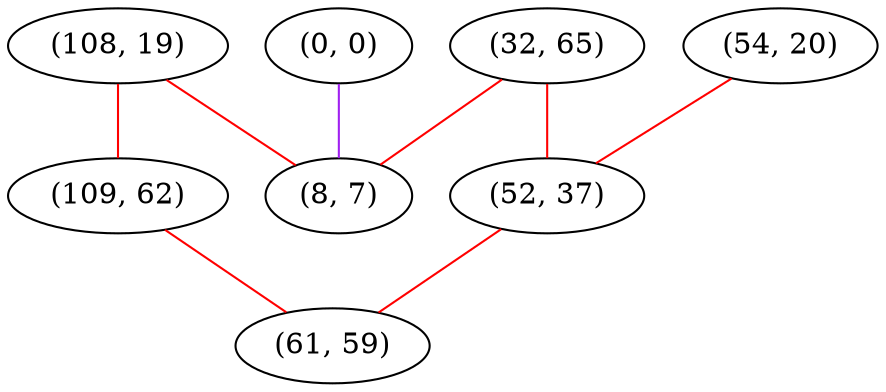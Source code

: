 graph "" {
"(32, 65)";
"(54, 20)";
"(0, 0)";
"(108, 19)";
"(109, 62)";
"(8, 7)";
"(52, 37)";
"(61, 59)";
"(32, 65)" -- "(52, 37)"  [color=red, key=0, weight=1];
"(32, 65)" -- "(8, 7)"  [color=red, key=0, weight=1];
"(54, 20)" -- "(52, 37)"  [color=red, key=0, weight=1];
"(0, 0)" -- "(8, 7)"  [color=purple, key=0, weight=4];
"(108, 19)" -- "(109, 62)"  [color=red, key=0, weight=1];
"(108, 19)" -- "(8, 7)"  [color=red, key=0, weight=1];
"(109, 62)" -- "(61, 59)"  [color=red, key=0, weight=1];
"(52, 37)" -- "(61, 59)"  [color=red, key=0, weight=1];
}
